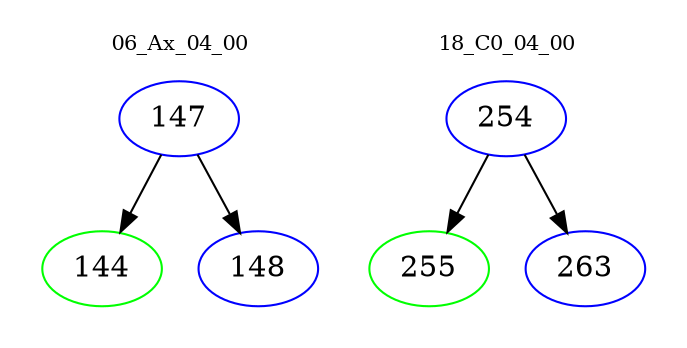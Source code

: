 digraph{
subgraph cluster_0 {
color = white
label = "06_Ax_04_00";
fontsize=10;
T0_147 [label="147", color="blue"]
T0_147 -> T0_144 [color="black"]
T0_144 [label="144", color="green"]
T0_147 -> T0_148 [color="black"]
T0_148 [label="148", color="blue"]
}
subgraph cluster_1 {
color = white
label = "18_C0_04_00";
fontsize=10;
T1_254 [label="254", color="blue"]
T1_254 -> T1_255 [color="black"]
T1_255 [label="255", color="green"]
T1_254 -> T1_263 [color="black"]
T1_263 [label="263", color="blue"]
}
}
